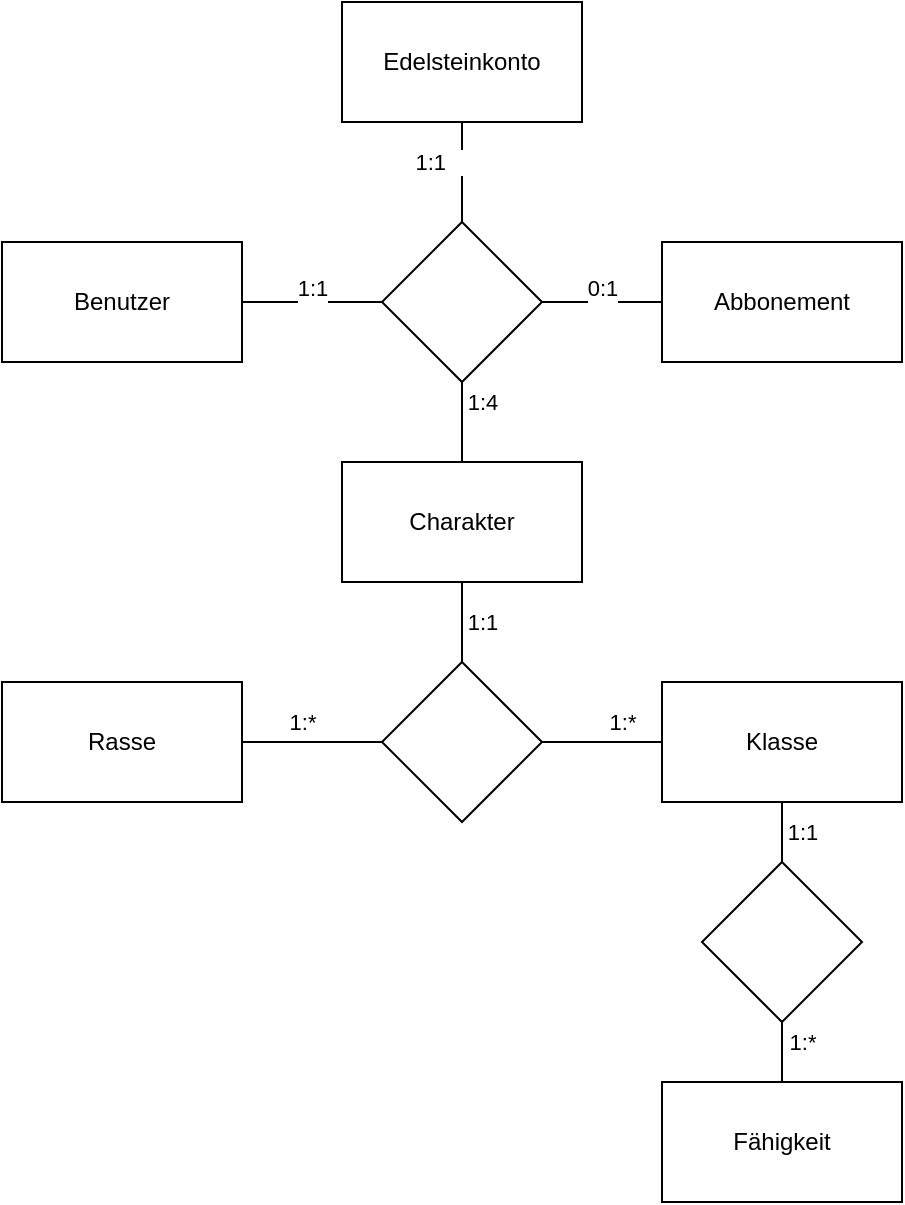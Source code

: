 <mxfile version="13.7.9" type="github">
  <diagram id="R2lEEEUBdFMjLlhIrx00" name="Page-1">
    <mxGraphModel dx="723" dy="375" grid="1" gridSize="10" guides="1" tooltips="1" connect="1" arrows="1" fold="1" page="1" pageScale="1" pageWidth="850" pageHeight="1100" math="0" shadow="0" extFonts="Permanent Marker^https://fonts.googleapis.com/css?family=Permanent+Marker">
      <root>
        <mxCell id="0" />
        <mxCell id="1" parent="0" />
        <mxCell id="gQS0ssksXqVUAEV0KZNm-1" value="Benutzer" style="rounded=0;whiteSpace=wrap;html=1;" vertex="1" parent="1">
          <mxGeometry x="230" y="170" width="120" height="60" as="geometry" />
        </mxCell>
        <mxCell id="gQS0ssksXqVUAEV0KZNm-2" value="" style="rhombus;whiteSpace=wrap;html=1;" vertex="1" parent="1">
          <mxGeometry x="420" y="160" width="80" height="80" as="geometry" />
        </mxCell>
        <mxCell id="gQS0ssksXqVUAEV0KZNm-3" value="1:1&lt;br&gt;&amp;nbsp;" style="endArrow=none;html=1;entryX=0;entryY=0.5;entryDx=0;entryDy=0;exitX=1;exitY=0.5;exitDx=0;exitDy=0;" edge="1" parent="1" source="gQS0ssksXqVUAEV0KZNm-1" target="gQS0ssksXqVUAEV0KZNm-2">
          <mxGeometry width="50" height="50" relative="1" as="geometry">
            <mxPoint x="360" y="200" as="sourcePoint" />
            <mxPoint x="450" y="210" as="targetPoint" />
            <Array as="points">
              <mxPoint x="380" y="200" />
            </Array>
          </mxGeometry>
        </mxCell>
        <mxCell id="gQS0ssksXqVUAEV0KZNm-4" value="Abbonement" style="rounded=0;whiteSpace=wrap;html=1;" vertex="1" parent="1">
          <mxGeometry x="560" y="170" width="120" height="60" as="geometry" />
        </mxCell>
        <mxCell id="gQS0ssksXqVUAEV0KZNm-7" value="0:1&lt;br&gt;&amp;nbsp;" style="endArrow=none;html=1;entryX=0;entryY=0.5;entryDx=0;entryDy=0;exitX=1;exitY=0.5;exitDx=0;exitDy=0;" edge="1" parent="1" source="gQS0ssksXqVUAEV0KZNm-2" target="gQS0ssksXqVUAEV0KZNm-4">
          <mxGeometry width="50" height="50" relative="1" as="geometry">
            <mxPoint x="400" y="250" as="sourcePoint" />
            <mxPoint x="450" y="200" as="targetPoint" />
          </mxGeometry>
        </mxCell>
        <mxCell id="gQS0ssksXqVUAEV0KZNm-9" value="Edelsteinkonto" style="rounded=0;whiteSpace=wrap;html=1;" vertex="1" parent="1">
          <mxGeometry x="400" y="50" width="120" height="60" as="geometry" />
        </mxCell>
        <mxCell id="gQS0ssksXqVUAEV0KZNm-11" value="1:1&amp;nbsp; &amp;nbsp;&amp;nbsp;" style="endArrow=none;html=1;exitX=0.5;exitY=1;exitDx=0;exitDy=0;" edge="1" parent="1" source="gQS0ssksXqVUAEV0KZNm-9">
          <mxGeometry x="-0.2" y="-10" width="50" height="50" relative="1" as="geometry">
            <mxPoint x="460" y="120" as="sourcePoint" />
            <mxPoint x="460" y="160" as="targetPoint" />
            <mxPoint as="offset" />
          </mxGeometry>
        </mxCell>
        <mxCell id="gQS0ssksXqVUAEV0KZNm-12" value="1:4" style="endArrow=none;html=1;entryX=0.5;entryY=1;entryDx=0;entryDy=0;exitX=0.5;exitY=0;exitDx=0;exitDy=0;" edge="1" parent="1" source="gQS0ssksXqVUAEV0KZNm-13" target="gQS0ssksXqVUAEV0KZNm-2">
          <mxGeometry x="0.5" y="-10" width="50" height="50" relative="1" as="geometry">
            <mxPoint x="460" y="130" as="sourcePoint" />
            <mxPoint x="450" y="200" as="targetPoint" />
            <mxPoint as="offset" />
          </mxGeometry>
        </mxCell>
        <mxCell id="gQS0ssksXqVUAEV0KZNm-13" value="Charakter" style="rounded=0;whiteSpace=wrap;html=1;" vertex="1" parent="1">
          <mxGeometry x="400" y="280" width="120" height="60" as="geometry" />
        </mxCell>
        <mxCell id="gQS0ssksXqVUAEV0KZNm-14" value="Rasse" style="rounded=0;whiteSpace=wrap;html=1;" vertex="1" parent="1">
          <mxGeometry x="230" y="390" width="120" height="60" as="geometry" />
        </mxCell>
        <mxCell id="gQS0ssksXqVUAEV0KZNm-15" value="Fähigkeit" style="rounded=0;whiteSpace=wrap;html=1;" vertex="1" parent="1">
          <mxGeometry x="560" y="590" width="120" height="60" as="geometry" />
        </mxCell>
        <mxCell id="gQS0ssksXqVUAEV0KZNm-16" value="Klasse" style="rounded=0;whiteSpace=wrap;html=1;" vertex="1" parent="1">
          <mxGeometry x="560" y="390" width="120" height="60" as="geometry" />
        </mxCell>
        <mxCell id="gQS0ssksXqVUAEV0KZNm-17" value="1:*" style="endArrow=none;html=1;entryX=0;entryY=0.5;entryDx=0;entryDy=0;exitX=1;exitY=0.5;exitDx=0;exitDy=0;" edge="1" parent="1" source="gQS0ssksXqVUAEV0KZNm-22" target="gQS0ssksXqVUAEV0KZNm-16">
          <mxGeometry x="0.333" y="10" width="50" height="50" relative="1" as="geometry">
            <mxPoint x="370" y="370" as="sourcePoint" />
            <mxPoint x="420" y="320" as="targetPoint" />
            <mxPoint as="offset" />
          </mxGeometry>
        </mxCell>
        <mxCell id="gQS0ssksXqVUAEV0KZNm-18" value="1:*" style="endArrow=none;html=1;entryX=0.5;entryY=1;entryDx=0;entryDy=0;" edge="1" parent="1" source="gQS0ssksXqVUAEV0KZNm-15" target="gQS0ssksXqVUAEV0KZNm-20">
          <mxGeometry x="0.333" y="-10" width="50" height="50" relative="1" as="geometry">
            <mxPoint x="370" y="370" as="sourcePoint" />
            <mxPoint x="580" y="390" as="targetPoint" />
            <mxPoint as="offset" />
          </mxGeometry>
        </mxCell>
        <mxCell id="gQS0ssksXqVUAEV0KZNm-19" value="1:*" style="endArrow=none;html=1;entryX=0;entryY=0.5;entryDx=0;entryDy=0;exitX=1;exitY=0.5;exitDx=0;exitDy=0;" edge="1" parent="1" source="gQS0ssksXqVUAEV0KZNm-14" target="gQS0ssksXqVUAEV0KZNm-22">
          <mxGeometry x="-0.143" y="10" width="50" height="50" relative="1" as="geometry">
            <mxPoint x="370" y="370" as="sourcePoint" />
            <mxPoint x="420" y="320" as="targetPoint" />
            <mxPoint as="offset" />
          </mxGeometry>
        </mxCell>
        <mxCell id="gQS0ssksXqVUAEV0KZNm-20" value="" style="rhombus;whiteSpace=wrap;html=1;" vertex="1" parent="1">
          <mxGeometry x="580" y="480" width="80" height="80" as="geometry" />
        </mxCell>
        <mxCell id="gQS0ssksXqVUAEV0KZNm-21" value="1:1" style="endArrow=none;html=1;entryX=0.5;entryY=0;entryDx=0;entryDy=0;exitX=0.5;exitY=1;exitDx=0;exitDy=0;" edge="1" parent="1" source="gQS0ssksXqVUAEV0KZNm-16" target="gQS0ssksXqVUAEV0KZNm-20">
          <mxGeometry y="10" width="50" height="50" relative="1" as="geometry">
            <mxPoint x="370" y="450" as="sourcePoint" />
            <mxPoint x="616" y="386" as="targetPoint" />
            <Array as="points" />
            <mxPoint as="offset" />
          </mxGeometry>
        </mxCell>
        <mxCell id="gQS0ssksXqVUAEV0KZNm-22" value="" style="rhombus;whiteSpace=wrap;html=1;" vertex="1" parent="1">
          <mxGeometry x="420" y="380" width="80" height="80" as="geometry" />
        </mxCell>
        <mxCell id="gQS0ssksXqVUAEV0KZNm-23" value="1:1" style="endArrow=none;html=1;entryX=0.5;entryY=0;entryDx=0;entryDy=0;exitX=0.5;exitY=1;exitDx=0;exitDy=0;" edge="1" parent="1" source="gQS0ssksXqVUAEV0KZNm-13" target="gQS0ssksXqVUAEV0KZNm-22">
          <mxGeometry y="10" width="50" height="50" relative="1" as="geometry">
            <mxPoint x="370" y="450" as="sourcePoint" />
            <mxPoint x="420" y="400" as="targetPoint" />
            <mxPoint as="offset" />
          </mxGeometry>
        </mxCell>
      </root>
    </mxGraphModel>
  </diagram>
</mxfile>
